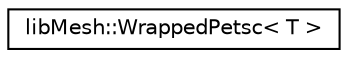 digraph "类继承关系图"
{
 // INTERACTIVE_SVG=YES
  edge [fontname="Helvetica",fontsize="10",labelfontname="Helvetica",labelfontsize="10"];
  node [fontname="Helvetica",fontsize="10",shape=record];
  rankdir="LR";
  Node1 [label="libMesh::WrappedPetsc\< T \>",height=0.2,width=0.4,color="black", fillcolor="white", style="filled",URL="$structlibMesh_1_1WrappedPetsc.html"];
}
